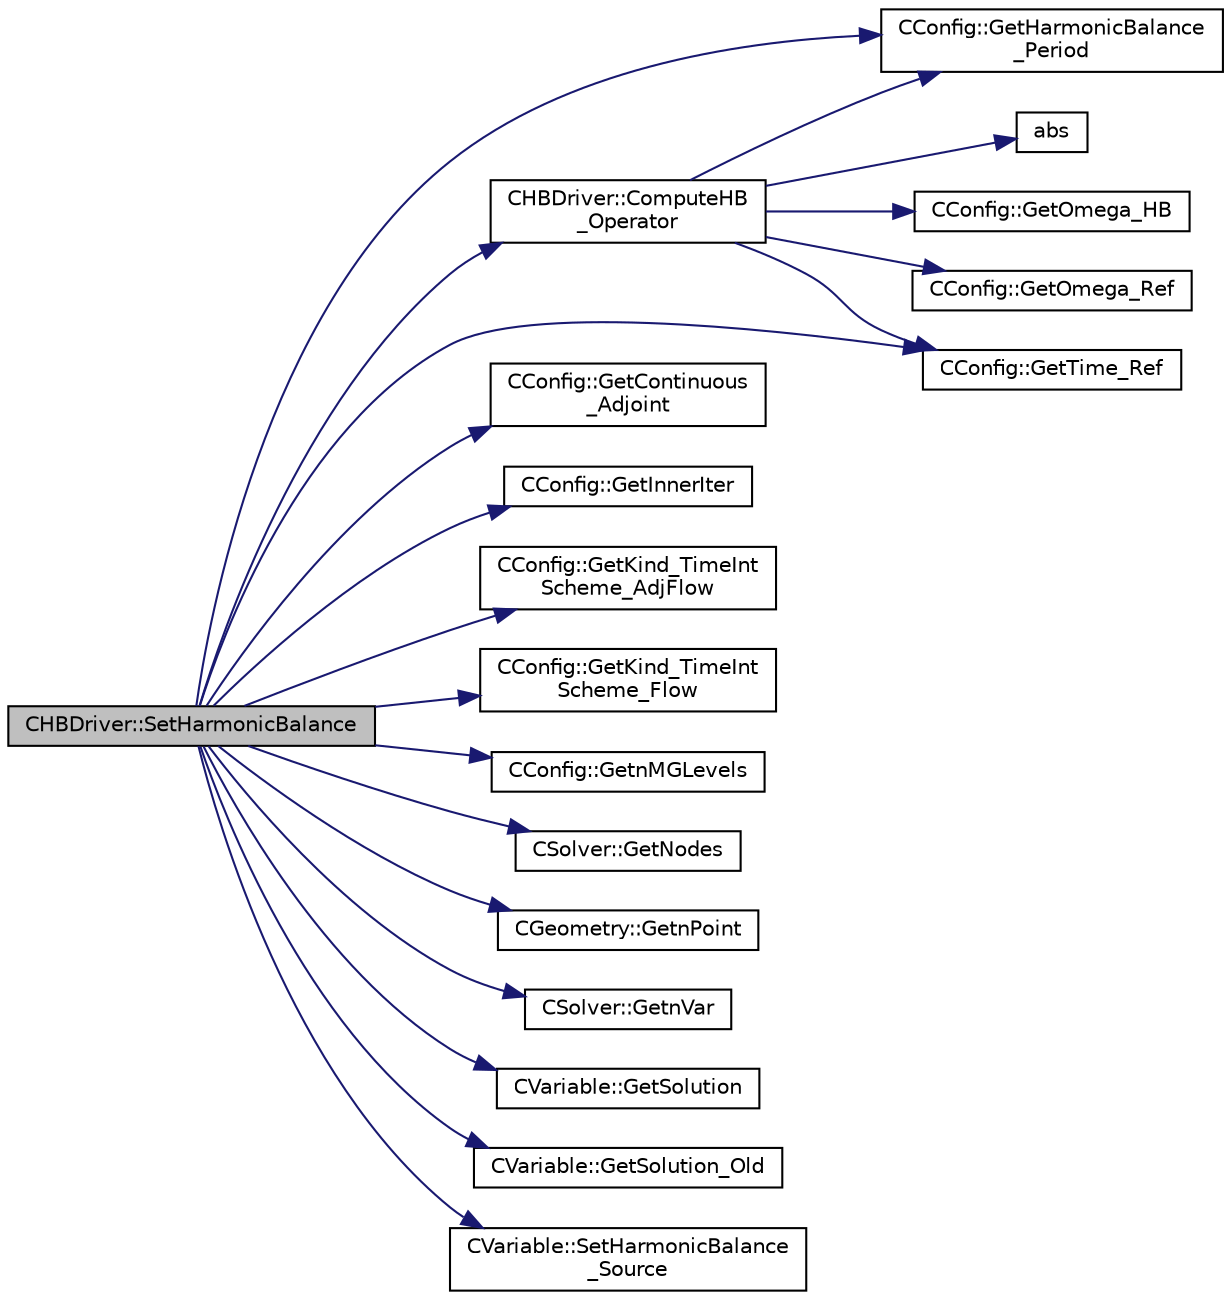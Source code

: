 digraph "CHBDriver::SetHarmonicBalance"
{
 // LATEX_PDF_SIZE
  edge [fontname="Helvetica",fontsize="10",labelfontname="Helvetica",labelfontsize="10"];
  node [fontname="Helvetica",fontsize="10",shape=record];
  rankdir="LR";
  Node1 [label="CHBDriver::SetHarmonicBalance",height=0.2,width=0.4,color="black", fillcolor="grey75", style="filled", fontcolor="black",tooltip="Computation and storage of the Harmonic Balance method source terms."];
  Node1 -> Node2 [color="midnightblue",fontsize="10",style="solid",fontname="Helvetica"];
  Node2 [label="CHBDriver::ComputeHB\l_Operator",height=0.2,width=0.4,color="black", fillcolor="white", style="filled",URL="$classCHBDriver.html#a6ace5ba1a69b34b2b292034268f280a2",tooltip="Computation of the Harmonic Balance operator matrix for harmonic balance."];
  Node2 -> Node3 [color="midnightblue",fontsize="10",style="solid",fontname="Helvetica"];
  Node3 [label="abs",height=0.2,width=0.4,color="black", fillcolor="white", style="filled",URL="$group__SIMD.html#gaf7650d08e2a58ed700276ddc70f72f96",tooltip=" "];
  Node2 -> Node4 [color="midnightblue",fontsize="10",style="solid",fontname="Helvetica"];
  Node4 [label="CConfig::GetHarmonicBalance\l_Period",height=0.2,width=0.4,color="black", fillcolor="white", style="filled",URL="$classCConfig.html#a07cc0a5f73a166693d50f502f6fb425b",tooltip="Retrieves the period of oscillations to be used with Harmonic Balance."];
  Node2 -> Node5 [color="midnightblue",fontsize="10",style="solid",fontname="Helvetica"];
  Node5 [label="CConfig::GetOmega_HB",height=0.2,width=0.4,color="black", fillcolor="white", style="filled",URL="$classCConfig.html#a38224e2733a9e95d59cc400b260c0009",tooltip="Get the Harmonic Balance frequency pointer."];
  Node2 -> Node6 [color="midnightblue",fontsize="10",style="solid",fontname="Helvetica"];
  Node6 [label="CConfig::GetOmega_Ref",height=0.2,width=0.4,color="black", fillcolor="white", style="filled",URL="$classCConfig.html#ab3ab2f06b6d038aea73beed05cd13448",tooltip="Get the value of the reference angular velocity for non-dimensionalization."];
  Node2 -> Node7 [color="midnightblue",fontsize="10",style="solid",fontname="Helvetica"];
  Node7 [label="CConfig::GetTime_Ref",height=0.2,width=0.4,color="black", fillcolor="white", style="filled",URL="$classCConfig.html#a4c79c371ab6c2973f768a6104fce3853",tooltip="Get the value of the reference time for non-dimensionalization."];
  Node1 -> Node8 [color="midnightblue",fontsize="10",style="solid",fontname="Helvetica"];
  Node8 [label="CConfig::GetContinuous\l_Adjoint",height=0.2,width=0.4,color="black", fillcolor="white", style="filled",URL="$classCConfig.html#a1eb754aa86fb8154bc9eefea616b7cf9",tooltip="Determines if problem is adjoint."];
  Node1 -> Node4 [color="midnightblue",fontsize="10",style="solid",fontname="Helvetica"];
  Node1 -> Node9 [color="midnightblue",fontsize="10",style="solid",fontname="Helvetica"];
  Node9 [label="CConfig::GetInnerIter",height=0.2,width=0.4,color="black", fillcolor="white", style="filled",URL="$classCConfig.html#a079a90396222697f01e0c365285c915d",tooltip="Get the current FSI iteration number."];
  Node1 -> Node10 [color="midnightblue",fontsize="10",style="solid",fontname="Helvetica"];
  Node10 [label="CConfig::GetKind_TimeInt\lScheme_AdjFlow",height=0.2,width=0.4,color="black", fillcolor="white", style="filled",URL="$classCConfig.html#a4bf6e287aaf809340df1e40a76cf438b",tooltip="Get the kind of integration scheme (explicit or implicit) for the adjoint flow equations."];
  Node1 -> Node11 [color="midnightblue",fontsize="10",style="solid",fontname="Helvetica"];
  Node11 [label="CConfig::GetKind_TimeInt\lScheme_Flow",height=0.2,width=0.4,color="black", fillcolor="white", style="filled",URL="$classCConfig.html#a568405f750ddcd4f702197e66b477ff9",tooltip="Get the kind of integration scheme (explicit or implicit) for the flow equations."];
  Node1 -> Node12 [color="midnightblue",fontsize="10",style="solid",fontname="Helvetica"];
  Node12 [label="CConfig::GetnMGLevels",height=0.2,width=0.4,color="black", fillcolor="white", style="filled",URL="$classCConfig.html#a15a61a6f9a1d415c3509018f4916c5c1",tooltip="Get the number of multigrid levels."];
  Node1 -> Node13 [color="midnightblue",fontsize="10",style="solid",fontname="Helvetica"];
  Node13 [label="CSolver::GetNodes",height=0.2,width=0.4,color="black", fillcolor="white", style="filled",URL="$classCSolver.html#af3198e52a2ea377bb765647b5e697197",tooltip="Allow outside access to the nodes of the solver, containing conservatives, primitives,..."];
  Node1 -> Node14 [color="midnightblue",fontsize="10",style="solid",fontname="Helvetica"];
  Node14 [label="CGeometry::GetnPoint",height=0.2,width=0.4,color="black", fillcolor="white", style="filled",URL="$classCGeometry.html#a275fb07cd99ab79d7a04b4862280169d",tooltip="Get number of points."];
  Node1 -> Node15 [color="midnightblue",fontsize="10",style="solid",fontname="Helvetica"];
  Node15 [label="CSolver::GetnVar",height=0.2,width=0.4,color="black", fillcolor="white", style="filled",URL="$classCSolver.html#a0d5dd4e8f99684cfcc50560fd6684c35",tooltip="Get the number of variables of the problem."];
  Node1 -> Node16 [color="midnightblue",fontsize="10",style="solid",fontname="Helvetica"];
  Node16 [label="CVariable::GetSolution",height=0.2,width=0.4,color="black", fillcolor="white", style="filled",URL="$classCVariable.html#a261483e39c23c1de7cb9aea7e917c121",tooltip="Get the solution."];
  Node1 -> Node17 [color="midnightblue",fontsize="10",style="solid",fontname="Helvetica"];
  Node17 [label="CVariable::GetSolution_Old",height=0.2,width=0.4,color="black", fillcolor="white", style="filled",URL="$classCVariable.html#a70a9df6b6cc631f9c3b9a3ef7b3ecfe4",tooltip="Get the old solution of the problem (Runge-Kutta method)"];
  Node1 -> Node7 [color="midnightblue",fontsize="10",style="solid",fontname="Helvetica"];
  Node1 -> Node18 [color="midnightblue",fontsize="10",style="solid",fontname="Helvetica"];
  Node18 [label="CVariable::SetHarmonicBalance\l_Source",height=0.2,width=0.4,color="black", fillcolor="white", style="filled",URL="$classCVariable.html#a32f8e46b568024361ef0257e6e0103fb",tooltip="A virtual member."];
}
